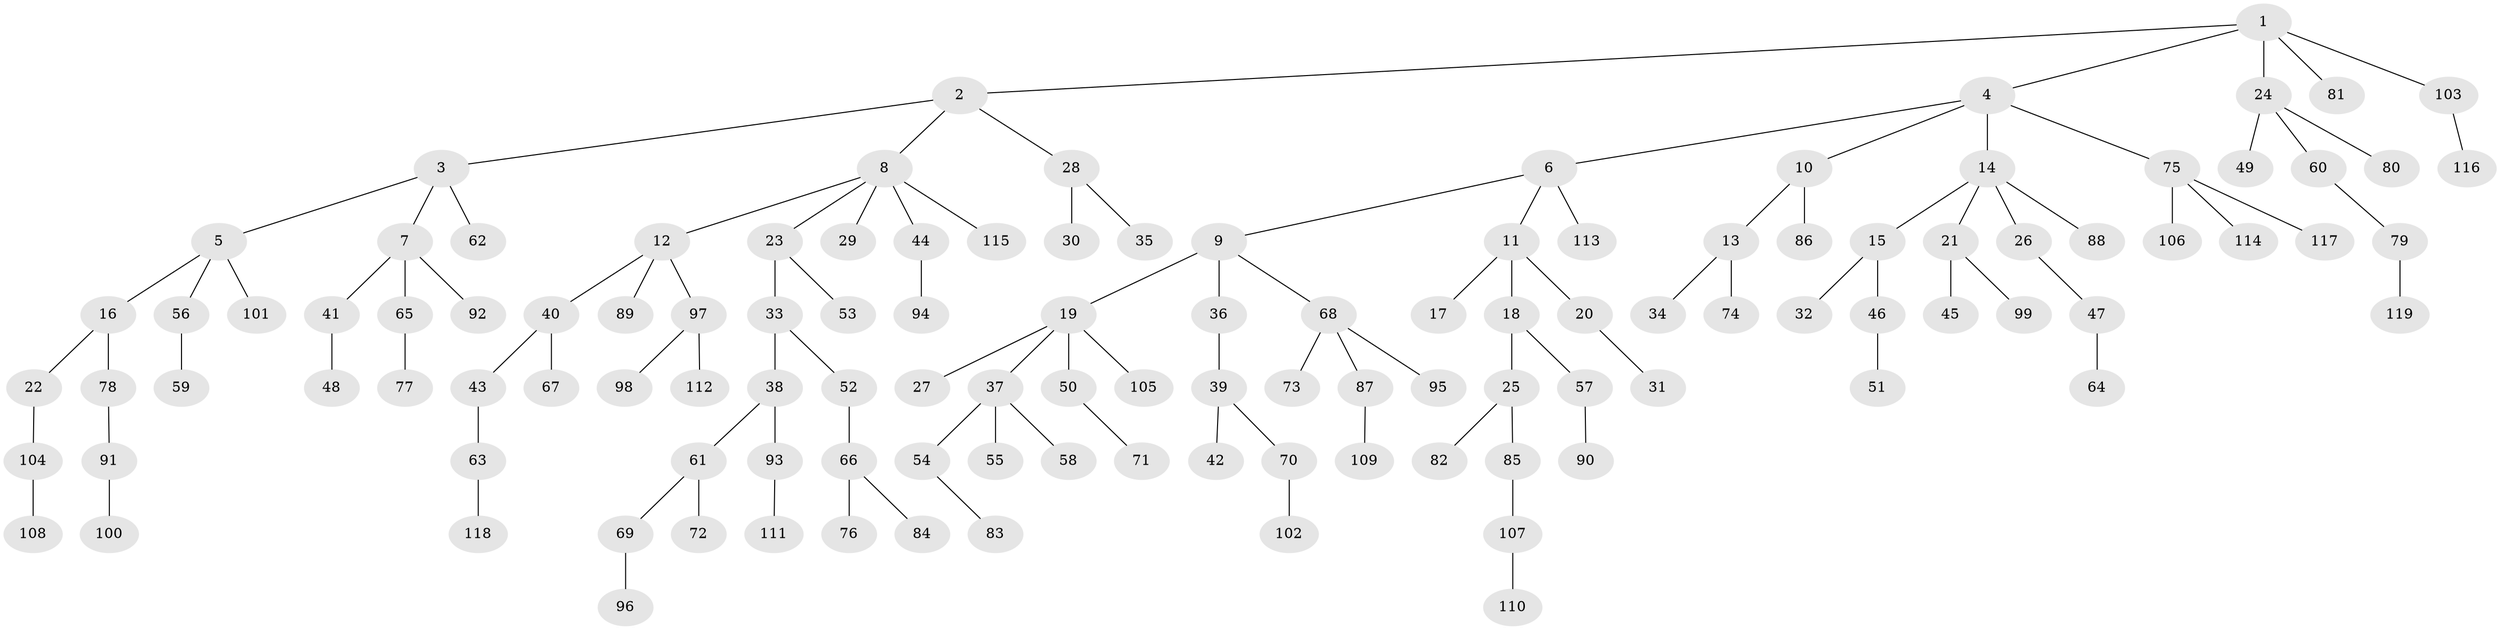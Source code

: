 // coarse degree distribution, {4: 0.05128205128205128, 3: 0.14102564102564102, 6: 0.05128205128205128, 5: 0.01282051282051282, 1: 0.5769230769230769, 7: 0.01282051282051282, 2: 0.15384615384615385}
// Generated by graph-tools (version 1.1) at 2025/42/03/06/25 10:42:02]
// undirected, 119 vertices, 118 edges
graph export_dot {
graph [start="1"]
  node [color=gray90,style=filled];
  1;
  2;
  3;
  4;
  5;
  6;
  7;
  8;
  9;
  10;
  11;
  12;
  13;
  14;
  15;
  16;
  17;
  18;
  19;
  20;
  21;
  22;
  23;
  24;
  25;
  26;
  27;
  28;
  29;
  30;
  31;
  32;
  33;
  34;
  35;
  36;
  37;
  38;
  39;
  40;
  41;
  42;
  43;
  44;
  45;
  46;
  47;
  48;
  49;
  50;
  51;
  52;
  53;
  54;
  55;
  56;
  57;
  58;
  59;
  60;
  61;
  62;
  63;
  64;
  65;
  66;
  67;
  68;
  69;
  70;
  71;
  72;
  73;
  74;
  75;
  76;
  77;
  78;
  79;
  80;
  81;
  82;
  83;
  84;
  85;
  86;
  87;
  88;
  89;
  90;
  91;
  92;
  93;
  94;
  95;
  96;
  97;
  98;
  99;
  100;
  101;
  102;
  103;
  104;
  105;
  106;
  107;
  108;
  109;
  110;
  111;
  112;
  113;
  114;
  115;
  116;
  117;
  118;
  119;
  1 -- 2;
  1 -- 4;
  1 -- 24;
  1 -- 81;
  1 -- 103;
  2 -- 3;
  2 -- 8;
  2 -- 28;
  3 -- 5;
  3 -- 7;
  3 -- 62;
  4 -- 6;
  4 -- 10;
  4 -- 14;
  4 -- 75;
  5 -- 16;
  5 -- 56;
  5 -- 101;
  6 -- 9;
  6 -- 11;
  6 -- 113;
  7 -- 41;
  7 -- 65;
  7 -- 92;
  8 -- 12;
  8 -- 23;
  8 -- 29;
  8 -- 44;
  8 -- 115;
  9 -- 19;
  9 -- 36;
  9 -- 68;
  10 -- 13;
  10 -- 86;
  11 -- 17;
  11 -- 18;
  11 -- 20;
  12 -- 40;
  12 -- 89;
  12 -- 97;
  13 -- 34;
  13 -- 74;
  14 -- 15;
  14 -- 21;
  14 -- 26;
  14 -- 88;
  15 -- 32;
  15 -- 46;
  16 -- 22;
  16 -- 78;
  18 -- 25;
  18 -- 57;
  19 -- 27;
  19 -- 37;
  19 -- 50;
  19 -- 105;
  20 -- 31;
  21 -- 45;
  21 -- 99;
  22 -- 104;
  23 -- 33;
  23 -- 53;
  24 -- 49;
  24 -- 60;
  24 -- 80;
  25 -- 82;
  25 -- 85;
  26 -- 47;
  28 -- 30;
  28 -- 35;
  33 -- 38;
  33 -- 52;
  36 -- 39;
  37 -- 54;
  37 -- 55;
  37 -- 58;
  38 -- 61;
  38 -- 93;
  39 -- 42;
  39 -- 70;
  40 -- 43;
  40 -- 67;
  41 -- 48;
  43 -- 63;
  44 -- 94;
  46 -- 51;
  47 -- 64;
  50 -- 71;
  52 -- 66;
  54 -- 83;
  56 -- 59;
  57 -- 90;
  60 -- 79;
  61 -- 69;
  61 -- 72;
  63 -- 118;
  65 -- 77;
  66 -- 76;
  66 -- 84;
  68 -- 73;
  68 -- 87;
  68 -- 95;
  69 -- 96;
  70 -- 102;
  75 -- 106;
  75 -- 114;
  75 -- 117;
  78 -- 91;
  79 -- 119;
  85 -- 107;
  87 -- 109;
  91 -- 100;
  93 -- 111;
  97 -- 98;
  97 -- 112;
  103 -- 116;
  104 -- 108;
  107 -- 110;
}
